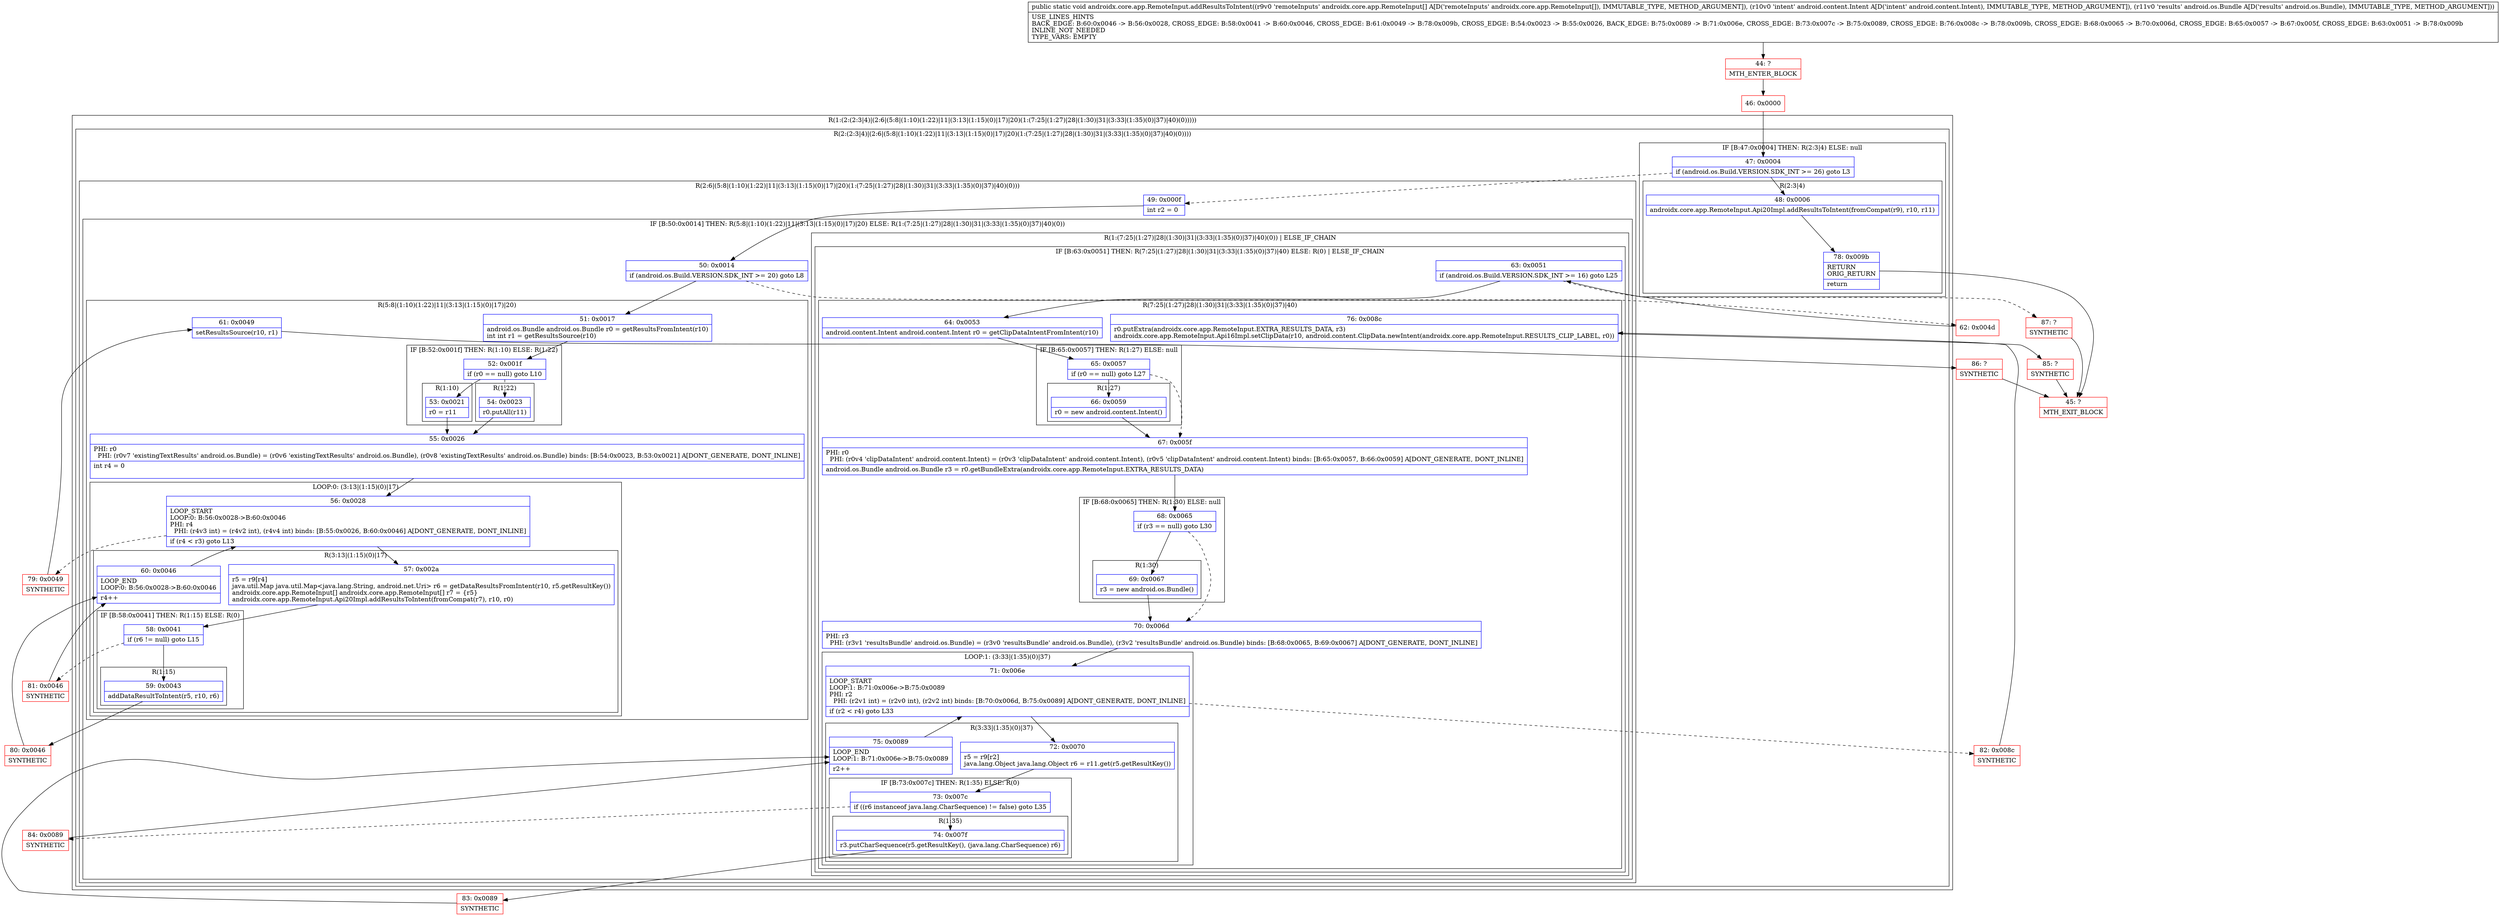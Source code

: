 digraph "CFG forandroidx.core.app.RemoteInput.addResultsToIntent([Landroidx\/core\/app\/RemoteInput;Landroid\/content\/Intent;Landroid\/os\/Bundle;)V" {
subgraph cluster_Region_2000147802 {
label = "R(1:(2:(2:3|4)|(2:6|(5:8|(1:10)(1:22)|11|(3:13|(1:15)(0)|17)|20)(1:(7:25|(1:27)|28|(1:30)|31|(3:33|(1:35)(0)|37)|40)(0)))))";
node [shape=record,color=blue];
subgraph cluster_Region_1445948884 {
label = "R(2:(2:3|4)|(2:6|(5:8|(1:10)(1:22)|11|(3:13|(1:15)(0)|17)|20)(1:(7:25|(1:27)|28|(1:30)|31|(3:33|(1:35)(0)|37)|40)(0))))";
node [shape=record,color=blue];
subgraph cluster_IfRegion_1765459200 {
label = "IF [B:47:0x0004] THEN: R(2:3|4) ELSE: null";
node [shape=record,color=blue];
Node_47 [shape=record,label="{47\:\ 0x0004|if (android.os.Build.VERSION.SDK_INT \>= 26) goto L3\l}"];
subgraph cluster_Region_1708180674 {
label = "R(2:3|4)";
node [shape=record,color=blue];
Node_48 [shape=record,label="{48\:\ 0x0006|androidx.core.app.RemoteInput.Api20Impl.addResultsToIntent(fromCompat(r9), r10, r11)\l}"];
Node_78 [shape=record,label="{78\:\ 0x009b|RETURN\lORIG_RETURN\l|return\l}"];
}
}
subgraph cluster_Region_196718303 {
label = "R(2:6|(5:8|(1:10)(1:22)|11|(3:13|(1:15)(0)|17)|20)(1:(7:25|(1:27)|28|(1:30)|31|(3:33|(1:35)(0)|37)|40)(0)))";
node [shape=record,color=blue];
Node_49 [shape=record,label="{49\:\ 0x000f|int r2 = 0\l}"];
subgraph cluster_IfRegion_738480167 {
label = "IF [B:50:0x0014] THEN: R(5:8|(1:10)(1:22)|11|(3:13|(1:15)(0)|17)|20) ELSE: R(1:(7:25|(1:27)|28|(1:30)|31|(3:33|(1:35)(0)|37)|40)(0))";
node [shape=record,color=blue];
Node_50 [shape=record,label="{50\:\ 0x0014|if (android.os.Build.VERSION.SDK_INT \>= 20) goto L8\l}"];
subgraph cluster_Region_1068753907 {
label = "R(5:8|(1:10)(1:22)|11|(3:13|(1:15)(0)|17)|20)";
node [shape=record,color=blue];
Node_51 [shape=record,label="{51\:\ 0x0017|android.os.Bundle android.os.Bundle r0 = getResultsFromIntent(r10)\lint int r1 = getResultsSource(r10)\l}"];
subgraph cluster_IfRegion_1593813000 {
label = "IF [B:52:0x001f] THEN: R(1:10) ELSE: R(1:22)";
node [shape=record,color=blue];
Node_52 [shape=record,label="{52\:\ 0x001f|if (r0 == null) goto L10\l}"];
subgraph cluster_Region_1441754286 {
label = "R(1:10)";
node [shape=record,color=blue];
Node_53 [shape=record,label="{53\:\ 0x0021|r0 = r11\l}"];
}
subgraph cluster_Region_599959843 {
label = "R(1:22)";
node [shape=record,color=blue];
Node_54 [shape=record,label="{54\:\ 0x0023|r0.putAll(r11)\l}"];
}
}
Node_55 [shape=record,label="{55\:\ 0x0026|PHI: r0 \l  PHI: (r0v7 'existingTextResults' android.os.Bundle) = (r0v6 'existingTextResults' android.os.Bundle), (r0v8 'existingTextResults' android.os.Bundle) binds: [B:54:0x0023, B:53:0x0021] A[DONT_GENERATE, DONT_INLINE]\l|int r4 = 0\l\l}"];
subgraph cluster_LoopRegion_23648702 {
label = "LOOP:0: (3:13|(1:15)(0)|17)";
node [shape=record,color=blue];
Node_56 [shape=record,label="{56\:\ 0x0028|LOOP_START\lLOOP:0: B:56:0x0028\-\>B:60:0x0046\lPHI: r4 \l  PHI: (r4v3 int) = (r4v2 int), (r4v4 int) binds: [B:55:0x0026, B:60:0x0046] A[DONT_GENERATE, DONT_INLINE]\l|if (r4 \< r3) goto L13\l}"];
subgraph cluster_Region_63863507 {
label = "R(3:13|(1:15)(0)|17)";
node [shape=record,color=blue];
Node_57 [shape=record,label="{57\:\ 0x002a|r5 = r9[r4]\ljava.util.Map java.util.Map\<java.lang.String, android.net.Uri\> r6 = getDataResultsFromIntent(r10, r5.getResultKey())\landroidx.core.app.RemoteInput[] androidx.core.app.RemoteInput[] r7 = \{r5\}\landroidx.core.app.RemoteInput.Api20Impl.addResultsToIntent(fromCompat(r7), r10, r0)\l}"];
subgraph cluster_IfRegion_761986072 {
label = "IF [B:58:0x0041] THEN: R(1:15) ELSE: R(0)";
node [shape=record,color=blue];
Node_58 [shape=record,label="{58\:\ 0x0041|if (r6 != null) goto L15\l}"];
subgraph cluster_Region_242662997 {
label = "R(1:15)";
node [shape=record,color=blue];
Node_59 [shape=record,label="{59\:\ 0x0043|addDataResultToIntent(r5, r10, r6)\l}"];
}
subgraph cluster_Region_1044713046 {
label = "R(0)";
node [shape=record,color=blue];
}
}
Node_60 [shape=record,label="{60\:\ 0x0046|LOOP_END\lLOOP:0: B:56:0x0028\-\>B:60:0x0046\l|r4++\l}"];
}
}
Node_61 [shape=record,label="{61\:\ 0x0049|setResultsSource(r10, r1)\l}"];
}
subgraph cluster_Region_1565535112 {
label = "R(1:(7:25|(1:27)|28|(1:30)|31|(3:33|(1:35)(0)|37)|40)(0)) | ELSE_IF_CHAIN\l";
node [shape=record,color=blue];
subgraph cluster_IfRegion_1406917997 {
label = "IF [B:63:0x0051] THEN: R(7:25|(1:27)|28|(1:30)|31|(3:33|(1:35)(0)|37)|40) ELSE: R(0) | ELSE_IF_CHAIN\l";
node [shape=record,color=blue];
Node_63 [shape=record,label="{63\:\ 0x0051|if (android.os.Build.VERSION.SDK_INT \>= 16) goto L25\l}"];
subgraph cluster_Region_722264888 {
label = "R(7:25|(1:27)|28|(1:30)|31|(3:33|(1:35)(0)|37)|40)";
node [shape=record,color=blue];
Node_64 [shape=record,label="{64\:\ 0x0053|android.content.Intent android.content.Intent r0 = getClipDataIntentFromIntent(r10)\l}"];
subgraph cluster_IfRegion_452822379 {
label = "IF [B:65:0x0057] THEN: R(1:27) ELSE: null";
node [shape=record,color=blue];
Node_65 [shape=record,label="{65\:\ 0x0057|if (r0 == null) goto L27\l}"];
subgraph cluster_Region_1559500668 {
label = "R(1:27)";
node [shape=record,color=blue];
Node_66 [shape=record,label="{66\:\ 0x0059|r0 = new android.content.Intent()\l}"];
}
}
Node_67 [shape=record,label="{67\:\ 0x005f|PHI: r0 \l  PHI: (r0v4 'clipDataIntent' android.content.Intent) = (r0v3 'clipDataIntent' android.content.Intent), (r0v5 'clipDataIntent' android.content.Intent) binds: [B:65:0x0057, B:66:0x0059] A[DONT_GENERATE, DONT_INLINE]\l|android.os.Bundle android.os.Bundle r3 = r0.getBundleExtra(androidx.core.app.RemoteInput.EXTRA_RESULTS_DATA)\l}"];
subgraph cluster_IfRegion_1518736917 {
label = "IF [B:68:0x0065] THEN: R(1:30) ELSE: null";
node [shape=record,color=blue];
Node_68 [shape=record,label="{68\:\ 0x0065|if (r3 == null) goto L30\l}"];
subgraph cluster_Region_383722197 {
label = "R(1:30)";
node [shape=record,color=blue];
Node_69 [shape=record,label="{69\:\ 0x0067|r3 = new android.os.Bundle()\l}"];
}
}
Node_70 [shape=record,label="{70\:\ 0x006d|PHI: r3 \l  PHI: (r3v1 'resultsBundle' android.os.Bundle) = (r3v0 'resultsBundle' android.os.Bundle), (r3v2 'resultsBundle' android.os.Bundle) binds: [B:68:0x0065, B:69:0x0067] A[DONT_GENERATE, DONT_INLINE]\l}"];
subgraph cluster_LoopRegion_339299201 {
label = "LOOP:1: (3:33|(1:35)(0)|37)";
node [shape=record,color=blue];
Node_71 [shape=record,label="{71\:\ 0x006e|LOOP_START\lLOOP:1: B:71:0x006e\-\>B:75:0x0089\lPHI: r2 \l  PHI: (r2v1 int) = (r2v0 int), (r2v2 int) binds: [B:70:0x006d, B:75:0x0089] A[DONT_GENERATE, DONT_INLINE]\l|if (r2 \< r4) goto L33\l}"];
subgraph cluster_Region_1119470331 {
label = "R(3:33|(1:35)(0)|37)";
node [shape=record,color=blue];
Node_72 [shape=record,label="{72\:\ 0x0070|r5 = r9[r2]\ljava.lang.Object java.lang.Object r6 = r11.get(r5.getResultKey())\l}"];
subgraph cluster_IfRegion_1351989950 {
label = "IF [B:73:0x007c] THEN: R(1:35) ELSE: R(0)";
node [shape=record,color=blue];
Node_73 [shape=record,label="{73\:\ 0x007c|if ((r6 instanceof java.lang.CharSequence) != false) goto L35\l}"];
subgraph cluster_Region_641050062 {
label = "R(1:35)";
node [shape=record,color=blue];
Node_74 [shape=record,label="{74\:\ 0x007f|r3.putCharSequence(r5.getResultKey(), (java.lang.CharSequence) r6)\l}"];
}
subgraph cluster_Region_35180782 {
label = "R(0)";
node [shape=record,color=blue];
}
}
Node_75 [shape=record,label="{75\:\ 0x0089|LOOP_END\lLOOP:1: B:71:0x006e\-\>B:75:0x0089\l|r2++\l}"];
}
}
Node_76 [shape=record,label="{76\:\ 0x008c|r0.putExtra(androidx.core.app.RemoteInput.EXTRA_RESULTS_DATA, r3)\landroidx.core.app.RemoteInput.Api16Impl.setClipData(r10, android.content.ClipData.newIntent(androidx.core.app.RemoteInput.RESULTS_CLIP_LABEL, r0))\l}"];
}
subgraph cluster_Region_1581819726 {
label = "R(0)";
node [shape=record,color=blue];
}
}
}
}
}
}
}
Node_44 [shape=record,color=red,label="{44\:\ ?|MTH_ENTER_BLOCK\l}"];
Node_46 [shape=record,color=red,label="{46\:\ 0x0000}"];
Node_45 [shape=record,color=red,label="{45\:\ ?|MTH_EXIT_BLOCK\l}"];
Node_80 [shape=record,color=red,label="{80\:\ 0x0046|SYNTHETIC\l}"];
Node_81 [shape=record,color=red,label="{81\:\ 0x0046|SYNTHETIC\l}"];
Node_79 [shape=record,color=red,label="{79\:\ 0x0049|SYNTHETIC\l}"];
Node_86 [shape=record,color=red,label="{86\:\ ?|SYNTHETIC\l}"];
Node_62 [shape=record,color=red,label="{62\:\ 0x004d}"];
Node_83 [shape=record,color=red,label="{83\:\ 0x0089|SYNTHETIC\l}"];
Node_84 [shape=record,color=red,label="{84\:\ 0x0089|SYNTHETIC\l}"];
Node_82 [shape=record,color=red,label="{82\:\ 0x008c|SYNTHETIC\l}"];
Node_85 [shape=record,color=red,label="{85\:\ ?|SYNTHETIC\l}"];
Node_87 [shape=record,color=red,label="{87\:\ ?|SYNTHETIC\l}"];
MethodNode[shape=record,label="{public static void androidx.core.app.RemoteInput.addResultsToIntent((r9v0 'remoteInputs' androidx.core.app.RemoteInput[] A[D('remoteInputs' androidx.core.app.RemoteInput[]), IMMUTABLE_TYPE, METHOD_ARGUMENT]), (r10v0 'intent' android.content.Intent A[D('intent' android.content.Intent), IMMUTABLE_TYPE, METHOD_ARGUMENT]), (r11v0 'results' android.os.Bundle A[D('results' android.os.Bundle), IMMUTABLE_TYPE, METHOD_ARGUMENT]))  | USE_LINES_HINTS\lBACK_EDGE: B:60:0x0046 \-\> B:56:0x0028, CROSS_EDGE: B:58:0x0041 \-\> B:60:0x0046, CROSS_EDGE: B:61:0x0049 \-\> B:78:0x009b, CROSS_EDGE: B:54:0x0023 \-\> B:55:0x0026, BACK_EDGE: B:75:0x0089 \-\> B:71:0x006e, CROSS_EDGE: B:73:0x007c \-\> B:75:0x0089, CROSS_EDGE: B:76:0x008c \-\> B:78:0x009b, CROSS_EDGE: B:68:0x0065 \-\> B:70:0x006d, CROSS_EDGE: B:65:0x0057 \-\> B:67:0x005f, CROSS_EDGE: B:63:0x0051 \-\> B:78:0x009b\lINLINE_NOT_NEEDED\lTYPE_VARS: EMPTY\l}"];
MethodNode -> Node_44;Node_47 -> Node_48;
Node_47 -> Node_49[style=dashed];
Node_48 -> Node_78;
Node_78 -> Node_45;
Node_49 -> Node_50;
Node_50 -> Node_51;
Node_50 -> Node_62[style=dashed];
Node_51 -> Node_52;
Node_52 -> Node_53;
Node_52 -> Node_54[style=dashed];
Node_53 -> Node_55;
Node_54 -> Node_55;
Node_55 -> Node_56;
Node_56 -> Node_57;
Node_56 -> Node_79[style=dashed];
Node_57 -> Node_58;
Node_58 -> Node_59;
Node_58 -> Node_81[style=dashed];
Node_59 -> Node_80;
Node_60 -> Node_56;
Node_61 -> Node_86;
Node_63 -> Node_64;
Node_63 -> Node_87[style=dashed];
Node_64 -> Node_65;
Node_65 -> Node_66;
Node_65 -> Node_67[style=dashed];
Node_66 -> Node_67;
Node_67 -> Node_68;
Node_68 -> Node_69;
Node_68 -> Node_70[style=dashed];
Node_69 -> Node_70;
Node_70 -> Node_71;
Node_71 -> Node_72;
Node_71 -> Node_82[style=dashed];
Node_72 -> Node_73;
Node_73 -> Node_74;
Node_73 -> Node_84[style=dashed];
Node_74 -> Node_83;
Node_75 -> Node_71;
Node_76 -> Node_85;
Node_44 -> Node_46;
Node_46 -> Node_47;
Node_80 -> Node_60;
Node_81 -> Node_60;
Node_79 -> Node_61;
Node_86 -> Node_45;
Node_62 -> Node_63;
Node_83 -> Node_75;
Node_84 -> Node_75;
Node_82 -> Node_76;
Node_85 -> Node_45;
Node_87 -> Node_45;
}

